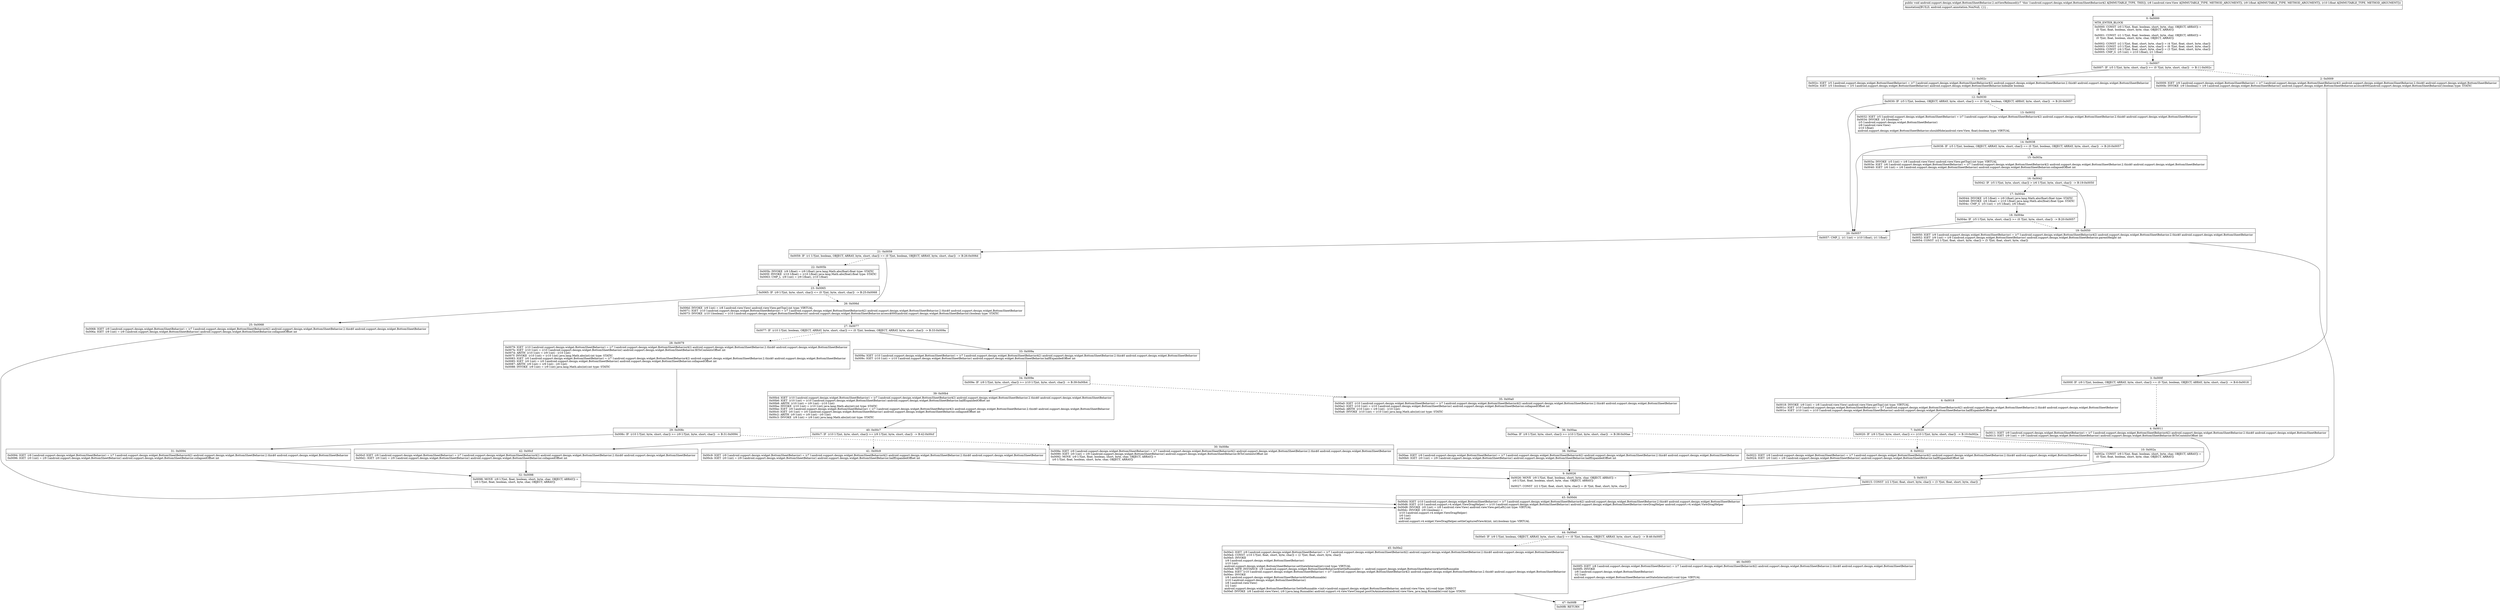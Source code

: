 digraph "CFG forandroid.support.design.widget.BottomSheetBehavior.2.onViewReleased(Landroid\/view\/View;FF)V" {
Node_0 [shape=record,label="{0\:\ 0x0000|MTH_ENTER_BLOCK\l|0x0000: CONST  (r0 I:?[int, float, boolean, short, byte, char, OBJECT, ARRAY]) = \l  (0 ?[int, float, boolean, short, byte, char, OBJECT, ARRAY])\l \l0x0001: CONST  (r1 I:?[int, float, boolean, short, byte, char, OBJECT, ARRAY]) = \l  (0 ?[int, float, boolean, short, byte, char, OBJECT, ARRAY])\l \l0x0002: CONST  (r2 I:?[int, float, short, byte, char]) = (4 ?[int, float, short, byte, char]) \l0x0003: CONST  (r3 I:?[int, float, short, byte, char]) = (6 ?[int, float, short, byte, char]) \l0x0004: CONST  (r4 I:?[int, float, short, byte, char]) = (3 ?[int, float, short, byte, char]) \l0x0005: CMP_G  (r5 I:int) = (r10 I:float), (r1 I:float) \l}"];
Node_1 [shape=record,label="{1\:\ 0x0007|0x0007: IF  (r5 I:?[int, byte, short, char]) \>= (0 ?[int, byte, short, char])  \-\> B:11:0x002c \l}"];
Node_2 [shape=record,label="{2\:\ 0x0009|0x0009: IGET  (r9 I:android.support.design.widget.BottomSheetBehavior) = (r7 I:android.support.design.widget.BottomSheetBehavior$2) android.support.design.widget.BottomSheetBehavior.2.this$0 android.support.design.widget.BottomSheetBehavior \l0x000b: INVOKE  (r9 I:boolean) = (r9 I:android.support.design.widget.BottomSheetBehavior) android.support.design.widget.BottomSheetBehavior.access$000(android.support.design.widget.BottomSheetBehavior):boolean type: STATIC \l}"];
Node_3 [shape=record,label="{3\:\ 0x000f|0x000f: IF  (r9 I:?[int, boolean, OBJECT, ARRAY, byte, short, char]) == (0 ?[int, boolean, OBJECT, ARRAY, byte, short, char])  \-\> B:6:0x0018 \l}"];
Node_4 [shape=record,label="{4\:\ 0x0011|0x0011: IGET  (r9 I:android.support.design.widget.BottomSheetBehavior) = (r7 I:android.support.design.widget.BottomSheetBehavior$2) android.support.design.widget.BottomSheetBehavior.2.this$0 android.support.design.widget.BottomSheetBehavior \l0x0013: IGET  (r9 I:int) = (r9 I:android.support.design.widget.BottomSheetBehavior) android.support.design.widget.BottomSheetBehavior.fitToContentsOffset int \l}"];
Node_5 [shape=record,label="{5\:\ 0x0015|0x0015: CONST  (r2 I:?[int, float, short, byte, char]) = (3 ?[int, float, short, byte, char]) \l}"];
Node_6 [shape=record,label="{6\:\ 0x0018|0x0018: INVOKE  (r9 I:int) = (r8 I:android.view.View) android.view.View.getTop():int type: VIRTUAL \l0x001c: IGET  (r10 I:android.support.design.widget.BottomSheetBehavior) = (r7 I:android.support.design.widget.BottomSheetBehavior$2) android.support.design.widget.BottomSheetBehavior.2.this$0 android.support.design.widget.BottomSheetBehavior \l0x001e: IGET  (r10 I:int) = (r10 I:android.support.design.widget.BottomSheetBehavior) android.support.design.widget.BottomSheetBehavior.halfExpandedOffset int \l}"];
Node_7 [shape=record,label="{7\:\ 0x0020|0x0020: IF  (r9 I:?[int, byte, short, char]) \<= (r10 I:?[int, byte, short, char])  \-\> B:10:0x002a \l}"];
Node_8 [shape=record,label="{8\:\ 0x0022|0x0022: IGET  (r9 I:android.support.design.widget.BottomSheetBehavior) = (r7 I:android.support.design.widget.BottomSheetBehavior$2) android.support.design.widget.BottomSheetBehavior.2.this$0 android.support.design.widget.BottomSheetBehavior \l0x0024: IGET  (r0 I:int) = (r9 I:android.support.design.widget.BottomSheetBehavior) android.support.design.widget.BottomSheetBehavior.halfExpandedOffset int \l}"];
Node_9 [shape=record,label="{9\:\ 0x0026|0x0026: MOVE  (r9 I:?[int, float, boolean, short, byte, char, OBJECT, ARRAY]) = \l  (r0 I:?[int, float, boolean, short, byte, char, OBJECT, ARRAY])\l \l0x0027: CONST  (r2 I:?[int, float, short, byte, char]) = (6 ?[int, float, short, byte, char]) \l}"];
Node_10 [shape=record,label="{10\:\ 0x002a|0x002a: CONST  (r9 I:?[int, float, boolean, short, byte, char, OBJECT, ARRAY]) = \l  (0 ?[int, float, boolean, short, byte, char, OBJECT, ARRAY])\l \l}"];
Node_11 [shape=record,label="{11\:\ 0x002c|0x002c: IGET  (r5 I:android.support.design.widget.BottomSheetBehavior) = (r7 I:android.support.design.widget.BottomSheetBehavior$2) android.support.design.widget.BottomSheetBehavior.2.this$0 android.support.design.widget.BottomSheetBehavior \l0x002e: IGET  (r5 I:boolean) = (r5 I:android.support.design.widget.BottomSheetBehavior) android.support.design.widget.BottomSheetBehavior.hideable boolean \l}"];
Node_12 [shape=record,label="{12\:\ 0x0030|0x0030: IF  (r5 I:?[int, boolean, OBJECT, ARRAY, byte, short, char]) == (0 ?[int, boolean, OBJECT, ARRAY, byte, short, char])  \-\> B:20:0x0057 \l}"];
Node_13 [shape=record,label="{13\:\ 0x0032|0x0032: IGET  (r5 I:android.support.design.widget.BottomSheetBehavior) = (r7 I:android.support.design.widget.BottomSheetBehavior$2) android.support.design.widget.BottomSheetBehavior.2.this$0 android.support.design.widget.BottomSheetBehavior \l0x0034: INVOKE  (r5 I:boolean) = \l  (r5 I:android.support.design.widget.BottomSheetBehavior)\l  (r8 I:android.view.View)\l  (r10 I:float)\l android.support.design.widget.BottomSheetBehavior.shouldHide(android.view.View, float):boolean type: VIRTUAL \l}"];
Node_14 [shape=record,label="{14\:\ 0x0038|0x0038: IF  (r5 I:?[int, boolean, OBJECT, ARRAY, byte, short, char]) == (0 ?[int, boolean, OBJECT, ARRAY, byte, short, char])  \-\> B:20:0x0057 \l}"];
Node_15 [shape=record,label="{15\:\ 0x003a|0x003a: INVOKE  (r5 I:int) = (r8 I:android.view.View) android.view.View.getTop():int type: VIRTUAL \l0x003e: IGET  (r6 I:android.support.design.widget.BottomSheetBehavior) = (r7 I:android.support.design.widget.BottomSheetBehavior$2) android.support.design.widget.BottomSheetBehavior.2.this$0 android.support.design.widget.BottomSheetBehavior \l0x0040: IGET  (r6 I:int) = (r6 I:android.support.design.widget.BottomSheetBehavior) android.support.design.widget.BottomSheetBehavior.collapsedOffset int \l}"];
Node_16 [shape=record,label="{16\:\ 0x0042|0x0042: IF  (r5 I:?[int, byte, short, char]) \> (r6 I:?[int, byte, short, char])  \-\> B:19:0x0050 \l}"];
Node_17 [shape=record,label="{17\:\ 0x0044|0x0044: INVOKE  (r5 I:float) = (r9 I:float) java.lang.Math.abs(float):float type: STATIC \l0x0048: INVOKE  (r6 I:float) = (r10 I:float) java.lang.Math.abs(float):float type: STATIC \l0x004c: CMP_G  (r5 I:int) = (r5 I:float), (r6 I:float) \l}"];
Node_18 [shape=record,label="{18\:\ 0x004e|0x004e: IF  (r5 I:?[int, byte, short, char]) \>= (0 ?[int, byte, short, char])  \-\> B:20:0x0057 \l}"];
Node_19 [shape=record,label="{19\:\ 0x0050|0x0050: IGET  (r9 I:android.support.design.widget.BottomSheetBehavior) = (r7 I:android.support.design.widget.BottomSheetBehavior$2) android.support.design.widget.BottomSheetBehavior.2.this$0 android.support.design.widget.BottomSheetBehavior \l0x0052: IGET  (r9 I:int) = (r9 I:android.support.design.widget.BottomSheetBehavior) android.support.design.widget.BottomSheetBehavior.parentHeight int \l0x0054: CONST  (r2 I:?[int, float, short, byte, char]) = (5 ?[int, float, short, byte, char]) \l}"];
Node_20 [shape=record,label="{20\:\ 0x0057|0x0057: CMP_L  (r1 I:int) = (r10 I:float), (r1 I:float) \l}"];
Node_21 [shape=record,label="{21\:\ 0x0059|0x0059: IF  (r1 I:?[int, boolean, OBJECT, ARRAY, byte, short, char]) == (0 ?[int, boolean, OBJECT, ARRAY, byte, short, char])  \-\> B:26:0x006d \l}"];
Node_22 [shape=record,label="{22\:\ 0x005b|0x005b: INVOKE  (r9 I:float) = (r9 I:float) java.lang.Math.abs(float):float type: STATIC \l0x005f: INVOKE  (r10 I:float) = (r10 I:float) java.lang.Math.abs(float):float type: STATIC \l0x0063: CMP_L  (r9 I:int) = (r9 I:float), (r10 I:float) \l}"];
Node_23 [shape=record,label="{23\:\ 0x0065|0x0065: IF  (r9 I:?[int, byte, short, char]) \<= (0 ?[int, byte, short, char])  \-\> B:25:0x0068 \l}"];
Node_25 [shape=record,label="{25\:\ 0x0068|0x0068: IGET  (r9 I:android.support.design.widget.BottomSheetBehavior) = (r7 I:android.support.design.widget.BottomSheetBehavior$2) android.support.design.widget.BottomSheetBehavior.2.this$0 android.support.design.widget.BottomSheetBehavior \l0x006a: IGET  (r9 I:int) = (r9 I:android.support.design.widget.BottomSheetBehavior) android.support.design.widget.BottomSheetBehavior.collapsedOffset int \l}"];
Node_26 [shape=record,label="{26\:\ 0x006d|0x006d: INVOKE  (r9 I:int) = (r8 I:android.view.View) android.view.View.getTop():int type: VIRTUAL \l0x0071: IGET  (r10 I:android.support.design.widget.BottomSheetBehavior) = (r7 I:android.support.design.widget.BottomSheetBehavior$2) android.support.design.widget.BottomSheetBehavior.2.this$0 android.support.design.widget.BottomSheetBehavior \l0x0073: INVOKE  (r10 I:boolean) = (r10 I:android.support.design.widget.BottomSheetBehavior) android.support.design.widget.BottomSheetBehavior.access$000(android.support.design.widget.BottomSheetBehavior):boolean type: STATIC \l}"];
Node_27 [shape=record,label="{27\:\ 0x0077|0x0077: IF  (r10 I:?[int, boolean, OBJECT, ARRAY, byte, short, char]) == (0 ?[int, boolean, OBJECT, ARRAY, byte, short, char])  \-\> B:33:0x009a \l}"];
Node_28 [shape=record,label="{28\:\ 0x0079|0x0079: IGET  (r10 I:android.support.design.widget.BottomSheetBehavior) = (r7 I:android.support.design.widget.BottomSheetBehavior$2) android.support.design.widget.BottomSheetBehavior.2.this$0 android.support.design.widget.BottomSheetBehavior \l0x007b: IGET  (r10 I:int) = (r10 I:android.support.design.widget.BottomSheetBehavior) android.support.design.widget.BottomSheetBehavior.fitToContentsOffset int \l0x007d: ARITH  (r10 I:int) = (r9 I:int) \- (r10 I:int) \l0x007f: INVOKE  (r10 I:int) = (r10 I:int) java.lang.Math.abs(int):int type: STATIC \l0x0083: IGET  (r0 I:android.support.design.widget.BottomSheetBehavior) = (r7 I:android.support.design.widget.BottomSheetBehavior$2) android.support.design.widget.BottomSheetBehavior.2.this$0 android.support.design.widget.BottomSheetBehavior \l0x0085: IGET  (r0 I:int) = (r0 I:android.support.design.widget.BottomSheetBehavior) android.support.design.widget.BottomSheetBehavior.collapsedOffset int \l0x0087: ARITH  (r9 I:int) = (r9 I:int) \- (r0 I:int) \l0x0088: INVOKE  (r9 I:int) = (r9 I:int) java.lang.Math.abs(int):int type: STATIC \l}"];
Node_29 [shape=record,label="{29\:\ 0x008c|0x008c: IF  (r10 I:?[int, byte, short, char]) \>= (r9 I:?[int, byte, short, char])  \-\> B:31:0x0094 \l}"];
Node_30 [shape=record,label="{30\:\ 0x008e|0x008e: IGET  (r9 I:android.support.design.widget.BottomSheetBehavior) = (r7 I:android.support.design.widget.BottomSheetBehavior$2) android.support.design.widget.BottomSheetBehavior.2.this$0 android.support.design.widget.BottomSheetBehavior \l0x0090: IGET  (r0 I:int) = (r9 I:android.support.design.widget.BottomSheetBehavior) android.support.design.widget.BottomSheetBehavior.fitToContentsOffset int \l0x0092: MOVE  (r9 I:?[int, float, boolean, short, byte, char, OBJECT, ARRAY]) = \l  (r0 I:?[int, float, boolean, short, byte, char, OBJECT, ARRAY])\l \l}"];
Node_31 [shape=record,label="{31\:\ 0x0094|0x0094: IGET  (r9 I:android.support.design.widget.BottomSheetBehavior) = (r7 I:android.support.design.widget.BottomSheetBehavior$2) android.support.design.widget.BottomSheetBehavior.2.this$0 android.support.design.widget.BottomSheetBehavior \l0x0096: IGET  (r0 I:int) = (r9 I:android.support.design.widget.BottomSheetBehavior) android.support.design.widget.BottomSheetBehavior.collapsedOffset int \l}"];
Node_32 [shape=record,label="{32\:\ 0x0098|0x0098: MOVE  (r9 I:?[int, float, boolean, short, byte, char, OBJECT, ARRAY]) = \l  (r0 I:?[int, float, boolean, short, byte, char, OBJECT, ARRAY])\l \l}"];
Node_33 [shape=record,label="{33\:\ 0x009a|0x009a: IGET  (r10 I:android.support.design.widget.BottomSheetBehavior) = (r7 I:android.support.design.widget.BottomSheetBehavior$2) android.support.design.widget.BottomSheetBehavior.2.this$0 android.support.design.widget.BottomSheetBehavior \l0x009c: IGET  (r10 I:int) = (r10 I:android.support.design.widget.BottomSheetBehavior) android.support.design.widget.BottomSheetBehavior.halfExpandedOffset int \l}"];
Node_34 [shape=record,label="{34\:\ 0x009e|0x009e: IF  (r9 I:?[int, byte, short, char]) \>= (r10 I:?[int, byte, short, char])  \-\> B:39:0x00b4 \l}"];
Node_35 [shape=record,label="{35\:\ 0x00a0|0x00a0: IGET  (r10 I:android.support.design.widget.BottomSheetBehavior) = (r7 I:android.support.design.widget.BottomSheetBehavior$2) android.support.design.widget.BottomSheetBehavior.2.this$0 android.support.design.widget.BottomSheetBehavior \l0x00a2: IGET  (r10 I:int) = (r10 I:android.support.design.widget.BottomSheetBehavior) android.support.design.widget.BottomSheetBehavior.collapsedOffset int \l0x00a4: ARITH  (r10 I:int) = (r9 I:int) \- (r10 I:int) \l0x00a6: INVOKE  (r10 I:int) = (r10 I:int) java.lang.Math.abs(int):int type: STATIC \l}"];
Node_36 [shape=record,label="{36\:\ 0x00aa|0x00aa: IF  (r9 I:?[int, byte, short, char]) \>= (r10 I:?[int, byte, short, char])  \-\> B:38:0x00ae \l}"];
Node_38 [shape=record,label="{38\:\ 0x00ae|0x00ae: IGET  (r9 I:android.support.design.widget.BottomSheetBehavior) = (r7 I:android.support.design.widget.BottomSheetBehavior$2) android.support.design.widget.BottomSheetBehavior.2.this$0 android.support.design.widget.BottomSheetBehavior \l0x00b0: IGET  (r0 I:int) = (r9 I:android.support.design.widget.BottomSheetBehavior) android.support.design.widget.BottomSheetBehavior.halfExpandedOffset int \l}"];
Node_39 [shape=record,label="{39\:\ 0x00b4|0x00b4: IGET  (r10 I:android.support.design.widget.BottomSheetBehavior) = (r7 I:android.support.design.widget.BottomSheetBehavior$2) android.support.design.widget.BottomSheetBehavior.2.this$0 android.support.design.widget.BottomSheetBehavior \l0x00b6: IGET  (r10 I:int) = (r10 I:android.support.design.widget.BottomSheetBehavior) android.support.design.widget.BottomSheetBehavior.halfExpandedOffset int \l0x00b8: ARITH  (r10 I:int) = (r9 I:int) \- (r10 I:int) \l0x00ba: INVOKE  (r10 I:int) = (r10 I:int) java.lang.Math.abs(int):int type: STATIC \l0x00be: IGET  (r0 I:android.support.design.widget.BottomSheetBehavior) = (r7 I:android.support.design.widget.BottomSheetBehavior$2) android.support.design.widget.BottomSheetBehavior.2.this$0 android.support.design.widget.BottomSheetBehavior \l0x00c0: IGET  (r0 I:int) = (r0 I:android.support.design.widget.BottomSheetBehavior) android.support.design.widget.BottomSheetBehavior.collapsedOffset int \l0x00c2: ARITH  (r9 I:int) = (r9 I:int) \- (r0 I:int) \l0x00c3: INVOKE  (r9 I:int) = (r9 I:int) java.lang.Math.abs(int):int type: STATIC \l}"];
Node_40 [shape=record,label="{40\:\ 0x00c7|0x00c7: IF  (r10 I:?[int, byte, short, char]) \>= (r9 I:?[int, byte, short, char])  \-\> B:42:0x00cf \l}"];
Node_41 [shape=record,label="{41\:\ 0x00c9|0x00c9: IGET  (r9 I:android.support.design.widget.BottomSheetBehavior) = (r7 I:android.support.design.widget.BottomSheetBehavior$2) android.support.design.widget.BottomSheetBehavior.2.this$0 android.support.design.widget.BottomSheetBehavior \l0x00cb: IGET  (r0 I:int) = (r9 I:android.support.design.widget.BottomSheetBehavior) android.support.design.widget.BottomSheetBehavior.halfExpandedOffset int \l}"];
Node_42 [shape=record,label="{42\:\ 0x00cf|0x00cf: IGET  (r9 I:android.support.design.widget.BottomSheetBehavior) = (r7 I:android.support.design.widget.BottomSheetBehavior$2) android.support.design.widget.BottomSheetBehavior.2.this$0 android.support.design.widget.BottomSheetBehavior \l0x00d1: IGET  (r0 I:int) = (r9 I:android.support.design.widget.BottomSheetBehavior) android.support.design.widget.BottomSheetBehavior.collapsedOffset int \l}"];
Node_43 [shape=record,label="{43\:\ 0x00d4|0x00d4: IGET  (r10 I:android.support.design.widget.BottomSheetBehavior) = (r7 I:android.support.design.widget.BottomSheetBehavior$2) android.support.design.widget.BottomSheetBehavior.2.this$0 android.support.design.widget.BottomSheetBehavior \l0x00d6: IGET  (r10 I:android.support.v4.widget.ViewDragHelper) = (r10 I:android.support.design.widget.BottomSheetBehavior) android.support.design.widget.BottomSheetBehavior.viewDragHelper android.support.v4.widget.ViewDragHelper \l0x00d8: INVOKE  (r0 I:int) = (r8 I:android.view.View) android.view.View.getLeft():int type: VIRTUAL \l0x00dc: INVOKE  (r9 I:boolean) = \l  (r10 I:android.support.v4.widget.ViewDragHelper)\l  (r0 I:int)\l  (r9 I:int)\l android.support.v4.widget.ViewDragHelper.settleCapturedViewAt(int, int):boolean type: VIRTUAL \l}"];
Node_44 [shape=record,label="{44\:\ 0x00e0|0x00e0: IF  (r9 I:?[int, boolean, OBJECT, ARRAY, byte, short, char]) == (0 ?[int, boolean, OBJECT, ARRAY, byte, short, char])  \-\> B:46:0x00f3 \l}"];
Node_45 [shape=record,label="{45\:\ 0x00e2|0x00e2: IGET  (r9 I:android.support.design.widget.BottomSheetBehavior) = (r7 I:android.support.design.widget.BottomSheetBehavior$2) android.support.design.widget.BottomSheetBehavior.2.this$0 android.support.design.widget.BottomSheetBehavior \l0x00e4: CONST  (r10 I:?[int, float, short, byte, char]) = (2 ?[int, float, short, byte, char]) \l0x00e5: INVOKE  \l  (r9 I:android.support.design.widget.BottomSheetBehavior)\l  (r10 I:int)\l android.support.design.widget.BottomSheetBehavior.setStateInternal(int):void type: VIRTUAL \l0x00e8: NEW_INSTANCE  (r9 I:android.support.design.widget.BottomSheetBehavior$SettleRunnable) =  android.support.design.widget.BottomSheetBehavior$SettleRunnable \l0x00ea: IGET  (r10 I:android.support.design.widget.BottomSheetBehavior) = (r7 I:android.support.design.widget.BottomSheetBehavior$2) android.support.design.widget.BottomSheetBehavior.2.this$0 android.support.design.widget.BottomSheetBehavior \l0x00ec: INVOKE  \l  (r9 I:android.support.design.widget.BottomSheetBehavior$SettleRunnable)\l  (r10 I:android.support.design.widget.BottomSheetBehavior)\l  (r8 I:android.view.View)\l  (r2 I:int)\l android.support.design.widget.BottomSheetBehavior.SettleRunnable.\<init\>(android.support.design.widget.BottomSheetBehavior, android.view.View, int):void type: DIRECT \l0x00ef: INVOKE  (r8 I:android.view.View), (r9 I:java.lang.Runnable) android.support.v4.view.ViewCompat.postOnAnimation(android.view.View, java.lang.Runnable):void type: STATIC \l}"];
Node_46 [shape=record,label="{46\:\ 0x00f3|0x00f3: IGET  (r8 I:android.support.design.widget.BottomSheetBehavior) = (r7 I:android.support.design.widget.BottomSheetBehavior$2) android.support.design.widget.BottomSheetBehavior.2.this$0 android.support.design.widget.BottomSheetBehavior \l0x00f5: INVOKE  \l  (r8 I:android.support.design.widget.BottomSheetBehavior)\l  (r2 I:int)\l android.support.design.widget.BottomSheetBehavior.setStateInternal(int):void type: VIRTUAL \l}"];
Node_47 [shape=record,label="{47\:\ 0x00f8|0x00f8: RETURN   \l}"];
MethodNode[shape=record,label="{public void android.support.design.widget.BottomSheetBehavior.2.onViewReleased((r7 'this' I:android.support.design.widget.BottomSheetBehavior$2 A[IMMUTABLE_TYPE, THIS]), (r8 I:android.view.View A[IMMUTABLE_TYPE, METHOD_ARGUMENT]), (r9 I:float A[IMMUTABLE_TYPE, METHOD_ARGUMENT]), (r10 I:float A[IMMUTABLE_TYPE, METHOD_ARGUMENT]))  | Annotation[BUILD, android.support.annotation.NonNull, \{\}], , \l}"];
MethodNode -> Node_0;
Node_0 -> Node_1;
Node_1 -> Node_2[style=dashed];
Node_1 -> Node_11;
Node_2 -> Node_3;
Node_3 -> Node_4[style=dashed];
Node_3 -> Node_6;
Node_4 -> Node_5;
Node_5 -> Node_43;
Node_6 -> Node_7;
Node_7 -> Node_8[style=dashed];
Node_7 -> Node_10;
Node_8 -> Node_9;
Node_9 -> Node_43;
Node_10 -> Node_5;
Node_11 -> Node_12;
Node_12 -> Node_13[style=dashed];
Node_12 -> Node_20;
Node_13 -> Node_14;
Node_14 -> Node_15[style=dashed];
Node_14 -> Node_20;
Node_15 -> Node_16;
Node_16 -> Node_17[style=dashed];
Node_16 -> Node_19;
Node_17 -> Node_18;
Node_18 -> Node_19[style=dashed];
Node_18 -> Node_20;
Node_19 -> Node_43;
Node_20 -> Node_21;
Node_21 -> Node_22[style=dashed];
Node_21 -> Node_26;
Node_22 -> Node_23;
Node_23 -> Node_25;
Node_23 -> Node_26[style=dashed];
Node_25 -> Node_43;
Node_26 -> Node_27;
Node_27 -> Node_28[style=dashed];
Node_27 -> Node_33;
Node_28 -> Node_29;
Node_29 -> Node_30[style=dashed];
Node_29 -> Node_31;
Node_30 -> Node_5;
Node_31 -> Node_32;
Node_32 -> Node_43;
Node_33 -> Node_34;
Node_34 -> Node_35[style=dashed];
Node_34 -> Node_39;
Node_35 -> Node_36;
Node_36 -> Node_38;
Node_36 -> Node_10[style=dashed];
Node_38 -> Node_9;
Node_39 -> Node_40;
Node_40 -> Node_41[style=dashed];
Node_40 -> Node_42;
Node_41 -> Node_9;
Node_42 -> Node_32;
Node_43 -> Node_44;
Node_44 -> Node_45[style=dashed];
Node_44 -> Node_46;
Node_45 -> Node_47;
Node_46 -> Node_47;
}

